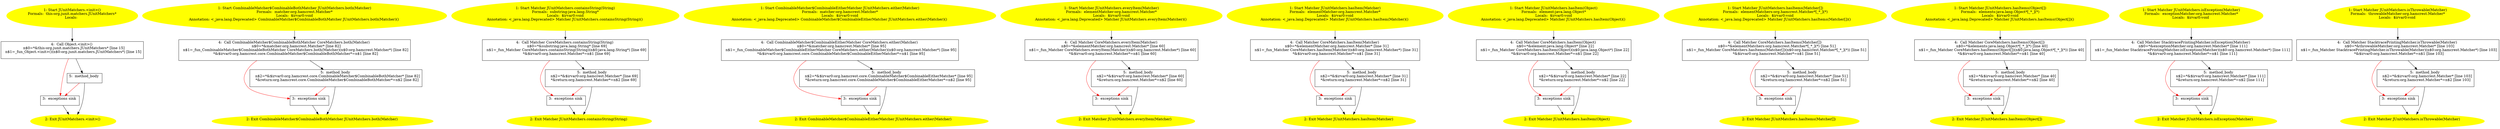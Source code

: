/* @generated */
digraph cfg {
"org.junit.matchers.JUnitMatchers.<init>().8b66324d988ddd172ac8e67186bce309_1" [label="1: Start JUnitMatchers.<init>()\nFormals:  this:org.junit.matchers.JUnitMatchers*\nLocals:  \n  " color=yellow style=filled]
	

	 "org.junit.matchers.JUnitMatchers.<init>().8b66324d988ddd172ac8e67186bce309_1" -> "org.junit.matchers.JUnitMatchers.<init>().8b66324d988ddd172ac8e67186bce309_4" ;
"org.junit.matchers.JUnitMatchers.<init>().8b66324d988ddd172ac8e67186bce309_2" [label="2: Exit JUnitMatchers.<init>() \n  " color=yellow style=filled]
	

"org.junit.matchers.JUnitMatchers.<init>().8b66324d988ddd172ac8e67186bce309_3" [label="3:  exceptions sink \n  " shape="box"]
	

	 "org.junit.matchers.JUnitMatchers.<init>().8b66324d988ddd172ac8e67186bce309_3" -> "org.junit.matchers.JUnitMatchers.<init>().8b66324d988ddd172ac8e67186bce309_2" ;
"org.junit.matchers.JUnitMatchers.<init>().8b66324d988ddd172ac8e67186bce309_4" [label="4:  Call Object.<init>() \n   n$0=*&this:org.junit.matchers.JUnitMatchers* [line 15]\n  n$1=_fun_Object.<init>()(n$0:org.junit.matchers.JUnitMatchers*) [line 15]\n " shape="box"]
	

	 "org.junit.matchers.JUnitMatchers.<init>().8b66324d988ddd172ac8e67186bce309_4" -> "org.junit.matchers.JUnitMatchers.<init>().8b66324d988ddd172ac8e67186bce309_5" ;
	 "org.junit.matchers.JUnitMatchers.<init>().8b66324d988ddd172ac8e67186bce309_4" -> "org.junit.matchers.JUnitMatchers.<init>().8b66324d988ddd172ac8e67186bce309_3" [color="red" ];
"org.junit.matchers.JUnitMatchers.<init>().8b66324d988ddd172ac8e67186bce309_5" [label="5:  method_body \n  " shape="box"]
	

	 "org.junit.matchers.JUnitMatchers.<init>().8b66324d988ddd172ac8e67186bce309_5" -> "org.junit.matchers.JUnitMatchers.<init>().8b66324d988ddd172ac8e67186bce309_2" ;
	 "org.junit.matchers.JUnitMatchers.<init>().8b66324d988ddd172ac8e67186bce309_5" -> "org.junit.matchers.JUnitMatchers.<init>().8b66324d988ddd172ac8e67186bce309_3" [color="red" ];
"org.junit.matchers.JUnitMatchers.both(org.hamcrest.Matcher):org.hamcrest.core.CombinableMatcher$Comb.f2805fb6d17928b53a0b4b05d7dbf764_1" [label="1: Start CombinableMatcher$CombinableBothMatcher JUnitMatchers.both(Matcher)\nFormals:  matcher:org.hamcrest.Matcher*\nLocals:  $irvar0:void\nAnnotation: <_java.lang.Deprecated> CombinableMatcher$CombinableBothMatcher JUnitMatchers.both(Matcher)() \n  " color=yellow style=filled]
	

	 "org.junit.matchers.JUnitMatchers.both(org.hamcrest.Matcher):org.hamcrest.core.CombinableMatcher$Comb.f2805fb6d17928b53a0b4b05d7dbf764_1" -> "org.junit.matchers.JUnitMatchers.both(org.hamcrest.Matcher):org.hamcrest.core.CombinableMatcher$Comb.f2805fb6d17928b53a0b4b05d7dbf764_4" ;
"org.junit.matchers.JUnitMatchers.both(org.hamcrest.Matcher):org.hamcrest.core.CombinableMatcher$Comb.f2805fb6d17928b53a0b4b05d7dbf764_2" [label="2: Exit CombinableMatcher$CombinableBothMatcher JUnitMatchers.both(Matcher) \n  " color=yellow style=filled]
	

"org.junit.matchers.JUnitMatchers.both(org.hamcrest.Matcher):org.hamcrest.core.CombinableMatcher$Comb.f2805fb6d17928b53a0b4b05d7dbf764_3" [label="3:  exceptions sink \n  " shape="box"]
	

	 "org.junit.matchers.JUnitMatchers.both(org.hamcrest.Matcher):org.hamcrest.core.CombinableMatcher$Comb.f2805fb6d17928b53a0b4b05d7dbf764_3" -> "org.junit.matchers.JUnitMatchers.both(org.hamcrest.Matcher):org.hamcrest.core.CombinableMatcher$Comb.f2805fb6d17928b53a0b4b05d7dbf764_2" ;
"org.junit.matchers.JUnitMatchers.both(org.hamcrest.Matcher):org.hamcrest.core.CombinableMatcher$Comb.f2805fb6d17928b53a0b4b05d7dbf764_4" [label="4:  Call CombinableMatcher$CombinableBothMatcher CoreMatchers.both(Matcher) \n   n$0=*&matcher:org.hamcrest.Matcher* [line 82]\n  n$1=_fun_CombinableMatcher$CombinableBothMatcher CoreMatchers.both(Matcher)(n$0:org.hamcrest.Matcher*) [line 82]\n  *&$irvar0:org.hamcrest.core.CombinableMatcher$CombinableBothMatcher*=n$1 [line 82]\n " shape="box"]
	

	 "org.junit.matchers.JUnitMatchers.both(org.hamcrest.Matcher):org.hamcrest.core.CombinableMatcher$Comb.f2805fb6d17928b53a0b4b05d7dbf764_4" -> "org.junit.matchers.JUnitMatchers.both(org.hamcrest.Matcher):org.hamcrest.core.CombinableMatcher$Comb.f2805fb6d17928b53a0b4b05d7dbf764_5" ;
	 "org.junit.matchers.JUnitMatchers.both(org.hamcrest.Matcher):org.hamcrest.core.CombinableMatcher$Comb.f2805fb6d17928b53a0b4b05d7dbf764_4" -> "org.junit.matchers.JUnitMatchers.both(org.hamcrest.Matcher):org.hamcrest.core.CombinableMatcher$Comb.f2805fb6d17928b53a0b4b05d7dbf764_3" [color="red" ];
"org.junit.matchers.JUnitMatchers.both(org.hamcrest.Matcher):org.hamcrest.core.CombinableMatcher$Comb.f2805fb6d17928b53a0b4b05d7dbf764_5" [label="5:  method_body \n   n$2=*&$irvar0:org.hamcrest.core.CombinableMatcher$CombinableBothMatcher* [line 82]\n  *&return:org.hamcrest.core.CombinableMatcher$CombinableBothMatcher*=n$2 [line 82]\n " shape="box"]
	

	 "org.junit.matchers.JUnitMatchers.both(org.hamcrest.Matcher):org.hamcrest.core.CombinableMatcher$Comb.f2805fb6d17928b53a0b4b05d7dbf764_5" -> "org.junit.matchers.JUnitMatchers.both(org.hamcrest.Matcher):org.hamcrest.core.CombinableMatcher$Comb.f2805fb6d17928b53a0b4b05d7dbf764_2" ;
	 "org.junit.matchers.JUnitMatchers.both(org.hamcrest.Matcher):org.hamcrest.core.CombinableMatcher$Comb.f2805fb6d17928b53a0b4b05d7dbf764_5" -> "org.junit.matchers.JUnitMatchers.both(org.hamcrest.Matcher):org.hamcrest.core.CombinableMatcher$Comb.f2805fb6d17928b53a0b4b05d7dbf764_3" [color="red" ];
"org.junit.matchers.JUnitMatchers.containsString(java.lang.String):org.hamcrest.Matcher.9ed8f14db77751e1871e17d1d42ef853_1" [label="1: Start Matcher JUnitMatchers.containsString(String)\nFormals:  substring:java.lang.String*\nLocals:  $irvar0:void\nAnnotation: <_java.lang.Deprecated> Matcher JUnitMatchers.containsString(String)() \n  " color=yellow style=filled]
	

	 "org.junit.matchers.JUnitMatchers.containsString(java.lang.String):org.hamcrest.Matcher.9ed8f14db77751e1871e17d1d42ef853_1" -> "org.junit.matchers.JUnitMatchers.containsString(java.lang.String):org.hamcrest.Matcher.9ed8f14db77751e1871e17d1d42ef853_4" ;
"org.junit.matchers.JUnitMatchers.containsString(java.lang.String):org.hamcrest.Matcher.9ed8f14db77751e1871e17d1d42ef853_2" [label="2: Exit Matcher JUnitMatchers.containsString(String) \n  " color=yellow style=filled]
	

"org.junit.matchers.JUnitMatchers.containsString(java.lang.String):org.hamcrest.Matcher.9ed8f14db77751e1871e17d1d42ef853_3" [label="3:  exceptions sink \n  " shape="box"]
	

	 "org.junit.matchers.JUnitMatchers.containsString(java.lang.String):org.hamcrest.Matcher.9ed8f14db77751e1871e17d1d42ef853_3" -> "org.junit.matchers.JUnitMatchers.containsString(java.lang.String):org.hamcrest.Matcher.9ed8f14db77751e1871e17d1d42ef853_2" ;
"org.junit.matchers.JUnitMatchers.containsString(java.lang.String):org.hamcrest.Matcher.9ed8f14db77751e1871e17d1d42ef853_4" [label="4:  Call Matcher CoreMatchers.containsString(String) \n   n$0=*&substring:java.lang.String* [line 69]\n  n$1=_fun_Matcher CoreMatchers.containsString(String)(n$0:java.lang.String*) [line 69]\n  *&$irvar0:org.hamcrest.Matcher*=n$1 [line 69]\n " shape="box"]
	

	 "org.junit.matchers.JUnitMatchers.containsString(java.lang.String):org.hamcrest.Matcher.9ed8f14db77751e1871e17d1d42ef853_4" -> "org.junit.matchers.JUnitMatchers.containsString(java.lang.String):org.hamcrest.Matcher.9ed8f14db77751e1871e17d1d42ef853_5" ;
	 "org.junit.matchers.JUnitMatchers.containsString(java.lang.String):org.hamcrest.Matcher.9ed8f14db77751e1871e17d1d42ef853_4" -> "org.junit.matchers.JUnitMatchers.containsString(java.lang.String):org.hamcrest.Matcher.9ed8f14db77751e1871e17d1d42ef853_3" [color="red" ];
"org.junit.matchers.JUnitMatchers.containsString(java.lang.String):org.hamcrest.Matcher.9ed8f14db77751e1871e17d1d42ef853_5" [label="5:  method_body \n   n$2=*&$irvar0:org.hamcrest.Matcher* [line 69]\n  *&return:org.hamcrest.Matcher*=n$2 [line 69]\n " shape="box"]
	

	 "org.junit.matchers.JUnitMatchers.containsString(java.lang.String):org.hamcrest.Matcher.9ed8f14db77751e1871e17d1d42ef853_5" -> "org.junit.matchers.JUnitMatchers.containsString(java.lang.String):org.hamcrest.Matcher.9ed8f14db77751e1871e17d1d42ef853_2" ;
	 "org.junit.matchers.JUnitMatchers.containsString(java.lang.String):org.hamcrest.Matcher.9ed8f14db77751e1871e17d1d42ef853_5" -> "org.junit.matchers.JUnitMatchers.containsString(java.lang.String):org.hamcrest.Matcher.9ed8f14db77751e1871e17d1d42ef853_3" [color="red" ];
"org.junit.matchers.JUnitMatchers.either(org.hamcrest.Matcher):org.hamcrest.core.CombinableMatcher$Co.e72d89ab94c5c7432f8acd3dae3a2da4_1" [label="1: Start CombinableMatcher$CombinableEitherMatcher JUnitMatchers.either(Matcher)\nFormals:  matcher:org.hamcrest.Matcher*\nLocals:  $irvar0:void\nAnnotation: <_java.lang.Deprecated> CombinableMatcher$CombinableEitherMatcher JUnitMatchers.either(Matcher)() \n  " color=yellow style=filled]
	

	 "org.junit.matchers.JUnitMatchers.either(org.hamcrest.Matcher):org.hamcrest.core.CombinableMatcher$Co.e72d89ab94c5c7432f8acd3dae3a2da4_1" -> "org.junit.matchers.JUnitMatchers.either(org.hamcrest.Matcher):org.hamcrest.core.CombinableMatcher$Co.e72d89ab94c5c7432f8acd3dae3a2da4_4" ;
"org.junit.matchers.JUnitMatchers.either(org.hamcrest.Matcher):org.hamcrest.core.CombinableMatcher$Co.e72d89ab94c5c7432f8acd3dae3a2da4_2" [label="2: Exit CombinableMatcher$CombinableEitherMatcher JUnitMatchers.either(Matcher) \n  " color=yellow style=filled]
	

"org.junit.matchers.JUnitMatchers.either(org.hamcrest.Matcher):org.hamcrest.core.CombinableMatcher$Co.e72d89ab94c5c7432f8acd3dae3a2da4_3" [label="3:  exceptions sink \n  " shape="box"]
	

	 "org.junit.matchers.JUnitMatchers.either(org.hamcrest.Matcher):org.hamcrest.core.CombinableMatcher$Co.e72d89ab94c5c7432f8acd3dae3a2da4_3" -> "org.junit.matchers.JUnitMatchers.either(org.hamcrest.Matcher):org.hamcrest.core.CombinableMatcher$Co.e72d89ab94c5c7432f8acd3dae3a2da4_2" ;
"org.junit.matchers.JUnitMatchers.either(org.hamcrest.Matcher):org.hamcrest.core.CombinableMatcher$Co.e72d89ab94c5c7432f8acd3dae3a2da4_4" [label="4:  Call CombinableMatcher$CombinableEitherMatcher CoreMatchers.either(Matcher) \n   n$0=*&matcher:org.hamcrest.Matcher* [line 95]\n  n$1=_fun_CombinableMatcher$CombinableEitherMatcher CoreMatchers.either(Matcher)(n$0:org.hamcrest.Matcher*) [line 95]\n  *&$irvar0:org.hamcrest.core.CombinableMatcher$CombinableEitherMatcher*=n$1 [line 95]\n " shape="box"]
	

	 "org.junit.matchers.JUnitMatchers.either(org.hamcrest.Matcher):org.hamcrest.core.CombinableMatcher$Co.e72d89ab94c5c7432f8acd3dae3a2da4_4" -> "org.junit.matchers.JUnitMatchers.either(org.hamcrest.Matcher):org.hamcrest.core.CombinableMatcher$Co.e72d89ab94c5c7432f8acd3dae3a2da4_5" ;
	 "org.junit.matchers.JUnitMatchers.either(org.hamcrest.Matcher):org.hamcrest.core.CombinableMatcher$Co.e72d89ab94c5c7432f8acd3dae3a2da4_4" -> "org.junit.matchers.JUnitMatchers.either(org.hamcrest.Matcher):org.hamcrest.core.CombinableMatcher$Co.e72d89ab94c5c7432f8acd3dae3a2da4_3" [color="red" ];
"org.junit.matchers.JUnitMatchers.either(org.hamcrest.Matcher):org.hamcrest.core.CombinableMatcher$Co.e72d89ab94c5c7432f8acd3dae3a2da4_5" [label="5:  method_body \n   n$2=*&$irvar0:org.hamcrest.core.CombinableMatcher$CombinableEitherMatcher* [line 95]\n  *&return:org.hamcrest.core.CombinableMatcher$CombinableEitherMatcher*=n$2 [line 95]\n " shape="box"]
	

	 "org.junit.matchers.JUnitMatchers.either(org.hamcrest.Matcher):org.hamcrest.core.CombinableMatcher$Co.e72d89ab94c5c7432f8acd3dae3a2da4_5" -> "org.junit.matchers.JUnitMatchers.either(org.hamcrest.Matcher):org.hamcrest.core.CombinableMatcher$Co.e72d89ab94c5c7432f8acd3dae3a2da4_2" ;
	 "org.junit.matchers.JUnitMatchers.either(org.hamcrest.Matcher):org.hamcrest.core.CombinableMatcher$Co.e72d89ab94c5c7432f8acd3dae3a2da4_5" -> "org.junit.matchers.JUnitMatchers.either(org.hamcrest.Matcher):org.hamcrest.core.CombinableMatcher$Co.e72d89ab94c5c7432f8acd3dae3a2da4_3" [color="red" ];
"org.junit.matchers.JUnitMatchers.everyItem(org.hamcrest.Matcher):org.hamcrest.Matcher.708bc46bc2660b3db4a9d17e25d6ed94_1" [label="1: Start Matcher JUnitMatchers.everyItem(Matcher)\nFormals:  elementMatcher:org.hamcrest.Matcher*\nLocals:  $irvar0:void\nAnnotation: <_java.lang.Deprecated> Matcher JUnitMatchers.everyItem(Matcher)() \n  " color=yellow style=filled]
	

	 "org.junit.matchers.JUnitMatchers.everyItem(org.hamcrest.Matcher):org.hamcrest.Matcher.708bc46bc2660b3db4a9d17e25d6ed94_1" -> "org.junit.matchers.JUnitMatchers.everyItem(org.hamcrest.Matcher):org.hamcrest.Matcher.708bc46bc2660b3db4a9d17e25d6ed94_4" ;
"org.junit.matchers.JUnitMatchers.everyItem(org.hamcrest.Matcher):org.hamcrest.Matcher.708bc46bc2660b3db4a9d17e25d6ed94_2" [label="2: Exit Matcher JUnitMatchers.everyItem(Matcher) \n  " color=yellow style=filled]
	

"org.junit.matchers.JUnitMatchers.everyItem(org.hamcrest.Matcher):org.hamcrest.Matcher.708bc46bc2660b3db4a9d17e25d6ed94_3" [label="3:  exceptions sink \n  " shape="box"]
	

	 "org.junit.matchers.JUnitMatchers.everyItem(org.hamcrest.Matcher):org.hamcrest.Matcher.708bc46bc2660b3db4a9d17e25d6ed94_3" -> "org.junit.matchers.JUnitMatchers.everyItem(org.hamcrest.Matcher):org.hamcrest.Matcher.708bc46bc2660b3db4a9d17e25d6ed94_2" ;
"org.junit.matchers.JUnitMatchers.everyItem(org.hamcrest.Matcher):org.hamcrest.Matcher.708bc46bc2660b3db4a9d17e25d6ed94_4" [label="4:  Call Matcher CoreMatchers.everyItem(Matcher) \n   n$0=*&elementMatcher:org.hamcrest.Matcher* [line 60]\n  n$1=_fun_Matcher CoreMatchers.everyItem(Matcher)(n$0:org.hamcrest.Matcher*) [line 60]\n  *&$irvar0:org.hamcrest.Matcher*=n$1 [line 60]\n " shape="box"]
	

	 "org.junit.matchers.JUnitMatchers.everyItem(org.hamcrest.Matcher):org.hamcrest.Matcher.708bc46bc2660b3db4a9d17e25d6ed94_4" -> "org.junit.matchers.JUnitMatchers.everyItem(org.hamcrest.Matcher):org.hamcrest.Matcher.708bc46bc2660b3db4a9d17e25d6ed94_5" ;
	 "org.junit.matchers.JUnitMatchers.everyItem(org.hamcrest.Matcher):org.hamcrest.Matcher.708bc46bc2660b3db4a9d17e25d6ed94_4" -> "org.junit.matchers.JUnitMatchers.everyItem(org.hamcrest.Matcher):org.hamcrest.Matcher.708bc46bc2660b3db4a9d17e25d6ed94_3" [color="red" ];
"org.junit.matchers.JUnitMatchers.everyItem(org.hamcrest.Matcher):org.hamcrest.Matcher.708bc46bc2660b3db4a9d17e25d6ed94_5" [label="5:  method_body \n   n$2=*&$irvar0:org.hamcrest.Matcher* [line 60]\n  *&return:org.hamcrest.Matcher*=n$2 [line 60]\n " shape="box"]
	

	 "org.junit.matchers.JUnitMatchers.everyItem(org.hamcrest.Matcher):org.hamcrest.Matcher.708bc46bc2660b3db4a9d17e25d6ed94_5" -> "org.junit.matchers.JUnitMatchers.everyItem(org.hamcrest.Matcher):org.hamcrest.Matcher.708bc46bc2660b3db4a9d17e25d6ed94_2" ;
	 "org.junit.matchers.JUnitMatchers.everyItem(org.hamcrest.Matcher):org.hamcrest.Matcher.708bc46bc2660b3db4a9d17e25d6ed94_5" -> "org.junit.matchers.JUnitMatchers.everyItem(org.hamcrest.Matcher):org.hamcrest.Matcher.708bc46bc2660b3db4a9d17e25d6ed94_3" [color="red" ];
"org.junit.matchers.JUnitMatchers.hasItem(org.hamcrest.Matcher):org.hamcrest.Matcher.4c51b29bc679e8e4a5c07772321c4409_1" [label="1: Start Matcher JUnitMatchers.hasItem(Matcher)\nFormals:  elementMatcher:org.hamcrest.Matcher*\nLocals:  $irvar0:void\nAnnotation: <_java.lang.Deprecated> Matcher JUnitMatchers.hasItem(Matcher)() \n  " color=yellow style=filled]
	

	 "org.junit.matchers.JUnitMatchers.hasItem(org.hamcrest.Matcher):org.hamcrest.Matcher.4c51b29bc679e8e4a5c07772321c4409_1" -> "org.junit.matchers.JUnitMatchers.hasItem(org.hamcrest.Matcher):org.hamcrest.Matcher.4c51b29bc679e8e4a5c07772321c4409_4" ;
"org.junit.matchers.JUnitMatchers.hasItem(org.hamcrest.Matcher):org.hamcrest.Matcher.4c51b29bc679e8e4a5c07772321c4409_2" [label="2: Exit Matcher JUnitMatchers.hasItem(Matcher) \n  " color=yellow style=filled]
	

"org.junit.matchers.JUnitMatchers.hasItem(org.hamcrest.Matcher):org.hamcrest.Matcher.4c51b29bc679e8e4a5c07772321c4409_3" [label="3:  exceptions sink \n  " shape="box"]
	

	 "org.junit.matchers.JUnitMatchers.hasItem(org.hamcrest.Matcher):org.hamcrest.Matcher.4c51b29bc679e8e4a5c07772321c4409_3" -> "org.junit.matchers.JUnitMatchers.hasItem(org.hamcrest.Matcher):org.hamcrest.Matcher.4c51b29bc679e8e4a5c07772321c4409_2" ;
"org.junit.matchers.JUnitMatchers.hasItem(org.hamcrest.Matcher):org.hamcrest.Matcher.4c51b29bc679e8e4a5c07772321c4409_4" [label="4:  Call Matcher CoreMatchers.hasItem(Matcher) \n   n$0=*&elementMatcher:org.hamcrest.Matcher* [line 31]\n  n$1=_fun_Matcher CoreMatchers.hasItem(Matcher)(n$0:org.hamcrest.Matcher*) [line 31]\n  *&$irvar0:org.hamcrest.Matcher*=n$1 [line 31]\n " shape="box"]
	

	 "org.junit.matchers.JUnitMatchers.hasItem(org.hamcrest.Matcher):org.hamcrest.Matcher.4c51b29bc679e8e4a5c07772321c4409_4" -> "org.junit.matchers.JUnitMatchers.hasItem(org.hamcrest.Matcher):org.hamcrest.Matcher.4c51b29bc679e8e4a5c07772321c4409_5" ;
	 "org.junit.matchers.JUnitMatchers.hasItem(org.hamcrest.Matcher):org.hamcrest.Matcher.4c51b29bc679e8e4a5c07772321c4409_4" -> "org.junit.matchers.JUnitMatchers.hasItem(org.hamcrest.Matcher):org.hamcrest.Matcher.4c51b29bc679e8e4a5c07772321c4409_3" [color="red" ];
"org.junit.matchers.JUnitMatchers.hasItem(org.hamcrest.Matcher):org.hamcrest.Matcher.4c51b29bc679e8e4a5c07772321c4409_5" [label="5:  method_body \n   n$2=*&$irvar0:org.hamcrest.Matcher* [line 31]\n  *&return:org.hamcrest.Matcher*=n$2 [line 31]\n " shape="box"]
	

	 "org.junit.matchers.JUnitMatchers.hasItem(org.hamcrest.Matcher):org.hamcrest.Matcher.4c51b29bc679e8e4a5c07772321c4409_5" -> "org.junit.matchers.JUnitMatchers.hasItem(org.hamcrest.Matcher):org.hamcrest.Matcher.4c51b29bc679e8e4a5c07772321c4409_2" ;
	 "org.junit.matchers.JUnitMatchers.hasItem(org.hamcrest.Matcher):org.hamcrest.Matcher.4c51b29bc679e8e4a5c07772321c4409_5" -> "org.junit.matchers.JUnitMatchers.hasItem(org.hamcrest.Matcher):org.hamcrest.Matcher.4c51b29bc679e8e4a5c07772321c4409_3" [color="red" ];
"org.junit.matchers.JUnitMatchers.hasItem(java.lang.Object):org.hamcrest.Matcher.418dea29cff3649fb99d42a5f8fdd3b0_1" [label="1: Start Matcher JUnitMatchers.hasItem(Object)\nFormals:  element:java.lang.Object*\nLocals:  $irvar0:void\nAnnotation: <_java.lang.Deprecated> Matcher JUnitMatchers.hasItem(Object)() \n  " color=yellow style=filled]
	

	 "org.junit.matchers.JUnitMatchers.hasItem(java.lang.Object):org.hamcrest.Matcher.418dea29cff3649fb99d42a5f8fdd3b0_1" -> "org.junit.matchers.JUnitMatchers.hasItem(java.lang.Object):org.hamcrest.Matcher.418dea29cff3649fb99d42a5f8fdd3b0_4" ;
"org.junit.matchers.JUnitMatchers.hasItem(java.lang.Object):org.hamcrest.Matcher.418dea29cff3649fb99d42a5f8fdd3b0_2" [label="2: Exit Matcher JUnitMatchers.hasItem(Object) \n  " color=yellow style=filled]
	

"org.junit.matchers.JUnitMatchers.hasItem(java.lang.Object):org.hamcrest.Matcher.418dea29cff3649fb99d42a5f8fdd3b0_3" [label="3:  exceptions sink \n  " shape="box"]
	

	 "org.junit.matchers.JUnitMatchers.hasItem(java.lang.Object):org.hamcrest.Matcher.418dea29cff3649fb99d42a5f8fdd3b0_3" -> "org.junit.matchers.JUnitMatchers.hasItem(java.lang.Object):org.hamcrest.Matcher.418dea29cff3649fb99d42a5f8fdd3b0_2" ;
"org.junit.matchers.JUnitMatchers.hasItem(java.lang.Object):org.hamcrest.Matcher.418dea29cff3649fb99d42a5f8fdd3b0_4" [label="4:  Call Matcher CoreMatchers.hasItem(Object) \n   n$0=*&element:java.lang.Object* [line 22]\n  n$1=_fun_Matcher CoreMatchers.hasItem(Object)(n$0:java.lang.Object*) [line 22]\n  *&$irvar0:org.hamcrest.Matcher*=n$1 [line 22]\n " shape="box"]
	

	 "org.junit.matchers.JUnitMatchers.hasItem(java.lang.Object):org.hamcrest.Matcher.418dea29cff3649fb99d42a5f8fdd3b0_4" -> "org.junit.matchers.JUnitMatchers.hasItem(java.lang.Object):org.hamcrest.Matcher.418dea29cff3649fb99d42a5f8fdd3b0_5" ;
	 "org.junit.matchers.JUnitMatchers.hasItem(java.lang.Object):org.hamcrest.Matcher.418dea29cff3649fb99d42a5f8fdd3b0_4" -> "org.junit.matchers.JUnitMatchers.hasItem(java.lang.Object):org.hamcrest.Matcher.418dea29cff3649fb99d42a5f8fdd3b0_3" [color="red" ];
"org.junit.matchers.JUnitMatchers.hasItem(java.lang.Object):org.hamcrest.Matcher.418dea29cff3649fb99d42a5f8fdd3b0_5" [label="5:  method_body \n   n$2=*&$irvar0:org.hamcrest.Matcher* [line 22]\n  *&return:org.hamcrest.Matcher*=n$2 [line 22]\n " shape="box"]
	

	 "org.junit.matchers.JUnitMatchers.hasItem(java.lang.Object):org.hamcrest.Matcher.418dea29cff3649fb99d42a5f8fdd3b0_5" -> "org.junit.matchers.JUnitMatchers.hasItem(java.lang.Object):org.hamcrest.Matcher.418dea29cff3649fb99d42a5f8fdd3b0_2" ;
	 "org.junit.matchers.JUnitMatchers.hasItem(java.lang.Object):org.hamcrest.Matcher.418dea29cff3649fb99d42a5f8fdd3b0_5" -> "org.junit.matchers.JUnitMatchers.hasItem(java.lang.Object):org.hamcrest.Matcher.418dea29cff3649fb99d42a5f8fdd3b0_3" [color="red" ];
"org.junit.matchers.JUnitMatchers.hasItems(org.hamcrest.Matcher[]):org.hamcrest.Matcher.8b15a9b96292a2f6b489fcd3fc9f443e_1" [label="1: Start Matcher JUnitMatchers.hasItems(Matcher[])\nFormals:  elementMatchers:org.hamcrest.Matcher*[_*_](*)\nLocals:  $irvar0:void\nAnnotation: <_java.lang.Deprecated> Matcher JUnitMatchers.hasItems(Matcher[])() \n  " color=yellow style=filled]
	

	 "org.junit.matchers.JUnitMatchers.hasItems(org.hamcrest.Matcher[]):org.hamcrest.Matcher.8b15a9b96292a2f6b489fcd3fc9f443e_1" -> "org.junit.matchers.JUnitMatchers.hasItems(org.hamcrest.Matcher[]):org.hamcrest.Matcher.8b15a9b96292a2f6b489fcd3fc9f443e_4" ;
"org.junit.matchers.JUnitMatchers.hasItems(org.hamcrest.Matcher[]):org.hamcrest.Matcher.8b15a9b96292a2f6b489fcd3fc9f443e_2" [label="2: Exit Matcher JUnitMatchers.hasItems(Matcher[]) \n  " color=yellow style=filled]
	

"org.junit.matchers.JUnitMatchers.hasItems(org.hamcrest.Matcher[]):org.hamcrest.Matcher.8b15a9b96292a2f6b489fcd3fc9f443e_3" [label="3:  exceptions sink \n  " shape="box"]
	

	 "org.junit.matchers.JUnitMatchers.hasItems(org.hamcrest.Matcher[]):org.hamcrest.Matcher.8b15a9b96292a2f6b489fcd3fc9f443e_3" -> "org.junit.matchers.JUnitMatchers.hasItems(org.hamcrest.Matcher[]):org.hamcrest.Matcher.8b15a9b96292a2f6b489fcd3fc9f443e_2" ;
"org.junit.matchers.JUnitMatchers.hasItems(org.hamcrest.Matcher[]):org.hamcrest.Matcher.8b15a9b96292a2f6b489fcd3fc9f443e_4" [label="4:  Call Matcher CoreMatchers.hasItems(Matcher[]) \n   n$0=*&elementMatchers:org.hamcrest.Matcher*[_*_](*) [line 51]\n  n$1=_fun_Matcher CoreMatchers.hasItems(Matcher[])(n$0:org.hamcrest.Matcher*[_*_](*)) [line 51]\n  *&$irvar0:org.hamcrest.Matcher*=n$1 [line 51]\n " shape="box"]
	

	 "org.junit.matchers.JUnitMatchers.hasItems(org.hamcrest.Matcher[]):org.hamcrest.Matcher.8b15a9b96292a2f6b489fcd3fc9f443e_4" -> "org.junit.matchers.JUnitMatchers.hasItems(org.hamcrest.Matcher[]):org.hamcrest.Matcher.8b15a9b96292a2f6b489fcd3fc9f443e_5" ;
	 "org.junit.matchers.JUnitMatchers.hasItems(org.hamcrest.Matcher[]):org.hamcrest.Matcher.8b15a9b96292a2f6b489fcd3fc9f443e_4" -> "org.junit.matchers.JUnitMatchers.hasItems(org.hamcrest.Matcher[]):org.hamcrest.Matcher.8b15a9b96292a2f6b489fcd3fc9f443e_3" [color="red" ];
"org.junit.matchers.JUnitMatchers.hasItems(org.hamcrest.Matcher[]):org.hamcrest.Matcher.8b15a9b96292a2f6b489fcd3fc9f443e_5" [label="5:  method_body \n   n$2=*&$irvar0:org.hamcrest.Matcher* [line 51]\n  *&return:org.hamcrest.Matcher*=n$2 [line 51]\n " shape="box"]
	

	 "org.junit.matchers.JUnitMatchers.hasItems(org.hamcrest.Matcher[]):org.hamcrest.Matcher.8b15a9b96292a2f6b489fcd3fc9f443e_5" -> "org.junit.matchers.JUnitMatchers.hasItems(org.hamcrest.Matcher[]):org.hamcrest.Matcher.8b15a9b96292a2f6b489fcd3fc9f443e_2" ;
	 "org.junit.matchers.JUnitMatchers.hasItems(org.hamcrest.Matcher[]):org.hamcrest.Matcher.8b15a9b96292a2f6b489fcd3fc9f443e_5" -> "org.junit.matchers.JUnitMatchers.hasItems(org.hamcrest.Matcher[]):org.hamcrest.Matcher.8b15a9b96292a2f6b489fcd3fc9f443e_3" [color="red" ];
"org.junit.matchers.JUnitMatchers.hasItems(java.lang.Object[]):org.hamcrest.Matcher.4e3e09239ec6e412844fb269db2b2f05_1" [label="1: Start Matcher JUnitMatchers.hasItems(Object[])\nFormals:  elements:java.lang.Object*[_*_](*)\nLocals:  $irvar0:void\nAnnotation: <_java.lang.Deprecated> Matcher JUnitMatchers.hasItems(Object[])() \n  " color=yellow style=filled]
	

	 "org.junit.matchers.JUnitMatchers.hasItems(java.lang.Object[]):org.hamcrest.Matcher.4e3e09239ec6e412844fb269db2b2f05_1" -> "org.junit.matchers.JUnitMatchers.hasItems(java.lang.Object[]):org.hamcrest.Matcher.4e3e09239ec6e412844fb269db2b2f05_4" ;
"org.junit.matchers.JUnitMatchers.hasItems(java.lang.Object[]):org.hamcrest.Matcher.4e3e09239ec6e412844fb269db2b2f05_2" [label="2: Exit Matcher JUnitMatchers.hasItems(Object[]) \n  " color=yellow style=filled]
	

"org.junit.matchers.JUnitMatchers.hasItems(java.lang.Object[]):org.hamcrest.Matcher.4e3e09239ec6e412844fb269db2b2f05_3" [label="3:  exceptions sink \n  " shape="box"]
	

	 "org.junit.matchers.JUnitMatchers.hasItems(java.lang.Object[]):org.hamcrest.Matcher.4e3e09239ec6e412844fb269db2b2f05_3" -> "org.junit.matchers.JUnitMatchers.hasItems(java.lang.Object[]):org.hamcrest.Matcher.4e3e09239ec6e412844fb269db2b2f05_2" ;
"org.junit.matchers.JUnitMatchers.hasItems(java.lang.Object[]):org.hamcrest.Matcher.4e3e09239ec6e412844fb269db2b2f05_4" [label="4:  Call Matcher CoreMatchers.hasItems(Object[]) \n   n$0=*&elements:java.lang.Object*[_*_](*) [line 40]\n  n$1=_fun_Matcher CoreMatchers.hasItems(Object[])(n$0:java.lang.Object*[_*_](*)) [line 40]\n  *&$irvar0:org.hamcrest.Matcher*=n$1 [line 40]\n " shape="box"]
	

	 "org.junit.matchers.JUnitMatchers.hasItems(java.lang.Object[]):org.hamcrest.Matcher.4e3e09239ec6e412844fb269db2b2f05_4" -> "org.junit.matchers.JUnitMatchers.hasItems(java.lang.Object[]):org.hamcrest.Matcher.4e3e09239ec6e412844fb269db2b2f05_5" ;
	 "org.junit.matchers.JUnitMatchers.hasItems(java.lang.Object[]):org.hamcrest.Matcher.4e3e09239ec6e412844fb269db2b2f05_4" -> "org.junit.matchers.JUnitMatchers.hasItems(java.lang.Object[]):org.hamcrest.Matcher.4e3e09239ec6e412844fb269db2b2f05_3" [color="red" ];
"org.junit.matchers.JUnitMatchers.hasItems(java.lang.Object[]):org.hamcrest.Matcher.4e3e09239ec6e412844fb269db2b2f05_5" [label="5:  method_body \n   n$2=*&$irvar0:org.hamcrest.Matcher* [line 40]\n  *&return:org.hamcrest.Matcher*=n$2 [line 40]\n " shape="box"]
	

	 "org.junit.matchers.JUnitMatchers.hasItems(java.lang.Object[]):org.hamcrest.Matcher.4e3e09239ec6e412844fb269db2b2f05_5" -> "org.junit.matchers.JUnitMatchers.hasItems(java.lang.Object[]):org.hamcrest.Matcher.4e3e09239ec6e412844fb269db2b2f05_2" ;
	 "org.junit.matchers.JUnitMatchers.hasItems(java.lang.Object[]):org.hamcrest.Matcher.4e3e09239ec6e412844fb269db2b2f05_5" -> "org.junit.matchers.JUnitMatchers.hasItems(java.lang.Object[]):org.hamcrest.Matcher.4e3e09239ec6e412844fb269db2b2f05_3" [color="red" ];
"org.junit.matchers.JUnitMatchers.isException(org.hamcrest.Matcher):org.hamcrest.Matcher.525b3b6955df0d09e5d2eb79a4733db0_1" [label="1: Start Matcher JUnitMatchers.isException(Matcher)\nFormals:  exceptionMatcher:org.hamcrest.Matcher*\nLocals:  $irvar0:void \n  " color=yellow style=filled]
	

	 "org.junit.matchers.JUnitMatchers.isException(org.hamcrest.Matcher):org.hamcrest.Matcher.525b3b6955df0d09e5d2eb79a4733db0_1" -> "org.junit.matchers.JUnitMatchers.isException(org.hamcrest.Matcher):org.hamcrest.Matcher.525b3b6955df0d09e5d2eb79a4733db0_4" ;
"org.junit.matchers.JUnitMatchers.isException(org.hamcrest.Matcher):org.hamcrest.Matcher.525b3b6955df0d09e5d2eb79a4733db0_2" [label="2: Exit Matcher JUnitMatchers.isException(Matcher) \n  " color=yellow style=filled]
	

"org.junit.matchers.JUnitMatchers.isException(org.hamcrest.Matcher):org.hamcrest.Matcher.525b3b6955df0d09e5d2eb79a4733db0_3" [label="3:  exceptions sink \n  " shape="box"]
	

	 "org.junit.matchers.JUnitMatchers.isException(org.hamcrest.Matcher):org.hamcrest.Matcher.525b3b6955df0d09e5d2eb79a4733db0_3" -> "org.junit.matchers.JUnitMatchers.isException(org.hamcrest.Matcher):org.hamcrest.Matcher.525b3b6955df0d09e5d2eb79a4733db0_2" ;
"org.junit.matchers.JUnitMatchers.isException(org.hamcrest.Matcher):org.hamcrest.Matcher.525b3b6955df0d09e5d2eb79a4733db0_4" [label="4:  Call Matcher StacktracePrintingMatcher.isException(Matcher) \n   n$0=*&exceptionMatcher:org.hamcrest.Matcher* [line 111]\n  n$1=_fun_Matcher StacktracePrintingMatcher.isException(Matcher)(n$0:org.hamcrest.Matcher*) [line 111]\n  *&$irvar0:org.hamcrest.Matcher*=n$1 [line 111]\n " shape="box"]
	

	 "org.junit.matchers.JUnitMatchers.isException(org.hamcrest.Matcher):org.hamcrest.Matcher.525b3b6955df0d09e5d2eb79a4733db0_4" -> "org.junit.matchers.JUnitMatchers.isException(org.hamcrest.Matcher):org.hamcrest.Matcher.525b3b6955df0d09e5d2eb79a4733db0_5" ;
	 "org.junit.matchers.JUnitMatchers.isException(org.hamcrest.Matcher):org.hamcrest.Matcher.525b3b6955df0d09e5d2eb79a4733db0_4" -> "org.junit.matchers.JUnitMatchers.isException(org.hamcrest.Matcher):org.hamcrest.Matcher.525b3b6955df0d09e5d2eb79a4733db0_3" [color="red" ];
"org.junit.matchers.JUnitMatchers.isException(org.hamcrest.Matcher):org.hamcrest.Matcher.525b3b6955df0d09e5d2eb79a4733db0_5" [label="5:  method_body \n   n$2=*&$irvar0:org.hamcrest.Matcher* [line 111]\n  *&return:org.hamcrest.Matcher*=n$2 [line 111]\n " shape="box"]
	

	 "org.junit.matchers.JUnitMatchers.isException(org.hamcrest.Matcher):org.hamcrest.Matcher.525b3b6955df0d09e5d2eb79a4733db0_5" -> "org.junit.matchers.JUnitMatchers.isException(org.hamcrest.Matcher):org.hamcrest.Matcher.525b3b6955df0d09e5d2eb79a4733db0_2" ;
	 "org.junit.matchers.JUnitMatchers.isException(org.hamcrest.Matcher):org.hamcrest.Matcher.525b3b6955df0d09e5d2eb79a4733db0_5" -> "org.junit.matchers.JUnitMatchers.isException(org.hamcrest.Matcher):org.hamcrest.Matcher.525b3b6955df0d09e5d2eb79a4733db0_3" [color="red" ];
"org.junit.matchers.JUnitMatchers.isThrowable(org.hamcrest.Matcher):org.hamcrest.Matcher.e9aabfe5d41142d8fbca2db165de0c0f_1" [label="1: Start Matcher JUnitMatchers.isThrowable(Matcher)\nFormals:  throwableMatcher:org.hamcrest.Matcher*\nLocals:  $irvar0:void \n  " color=yellow style=filled]
	

	 "org.junit.matchers.JUnitMatchers.isThrowable(org.hamcrest.Matcher):org.hamcrest.Matcher.e9aabfe5d41142d8fbca2db165de0c0f_1" -> "org.junit.matchers.JUnitMatchers.isThrowable(org.hamcrest.Matcher):org.hamcrest.Matcher.e9aabfe5d41142d8fbca2db165de0c0f_4" ;
"org.junit.matchers.JUnitMatchers.isThrowable(org.hamcrest.Matcher):org.hamcrest.Matcher.e9aabfe5d41142d8fbca2db165de0c0f_2" [label="2: Exit Matcher JUnitMatchers.isThrowable(Matcher) \n  " color=yellow style=filled]
	

"org.junit.matchers.JUnitMatchers.isThrowable(org.hamcrest.Matcher):org.hamcrest.Matcher.e9aabfe5d41142d8fbca2db165de0c0f_3" [label="3:  exceptions sink \n  " shape="box"]
	

	 "org.junit.matchers.JUnitMatchers.isThrowable(org.hamcrest.Matcher):org.hamcrest.Matcher.e9aabfe5d41142d8fbca2db165de0c0f_3" -> "org.junit.matchers.JUnitMatchers.isThrowable(org.hamcrest.Matcher):org.hamcrest.Matcher.e9aabfe5d41142d8fbca2db165de0c0f_2" ;
"org.junit.matchers.JUnitMatchers.isThrowable(org.hamcrest.Matcher):org.hamcrest.Matcher.e9aabfe5d41142d8fbca2db165de0c0f_4" [label="4:  Call Matcher StacktracePrintingMatcher.isThrowable(Matcher) \n   n$0=*&throwableMatcher:org.hamcrest.Matcher* [line 103]\n  n$1=_fun_Matcher StacktracePrintingMatcher.isThrowable(Matcher)(n$0:org.hamcrest.Matcher*) [line 103]\n  *&$irvar0:org.hamcrest.Matcher*=n$1 [line 103]\n " shape="box"]
	

	 "org.junit.matchers.JUnitMatchers.isThrowable(org.hamcrest.Matcher):org.hamcrest.Matcher.e9aabfe5d41142d8fbca2db165de0c0f_4" -> "org.junit.matchers.JUnitMatchers.isThrowable(org.hamcrest.Matcher):org.hamcrest.Matcher.e9aabfe5d41142d8fbca2db165de0c0f_5" ;
	 "org.junit.matchers.JUnitMatchers.isThrowable(org.hamcrest.Matcher):org.hamcrest.Matcher.e9aabfe5d41142d8fbca2db165de0c0f_4" -> "org.junit.matchers.JUnitMatchers.isThrowable(org.hamcrest.Matcher):org.hamcrest.Matcher.e9aabfe5d41142d8fbca2db165de0c0f_3" [color="red" ];
"org.junit.matchers.JUnitMatchers.isThrowable(org.hamcrest.Matcher):org.hamcrest.Matcher.e9aabfe5d41142d8fbca2db165de0c0f_5" [label="5:  method_body \n   n$2=*&$irvar0:org.hamcrest.Matcher* [line 103]\n  *&return:org.hamcrest.Matcher*=n$2 [line 103]\n " shape="box"]
	

	 "org.junit.matchers.JUnitMatchers.isThrowable(org.hamcrest.Matcher):org.hamcrest.Matcher.e9aabfe5d41142d8fbca2db165de0c0f_5" -> "org.junit.matchers.JUnitMatchers.isThrowable(org.hamcrest.Matcher):org.hamcrest.Matcher.e9aabfe5d41142d8fbca2db165de0c0f_2" ;
	 "org.junit.matchers.JUnitMatchers.isThrowable(org.hamcrest.Matcher):org.hamcrest.Matcher.e9aabfe5d41142d8fbca2db165de0c0f_5" -> "org.junit.matchers.JUnitMatchers.isThrowable(org.hamcrest.Matcher):org.hamcrest.Matcher.e9aabfe5d41142d8fbca2db165de0c0f_3" [color="red" ];
}

